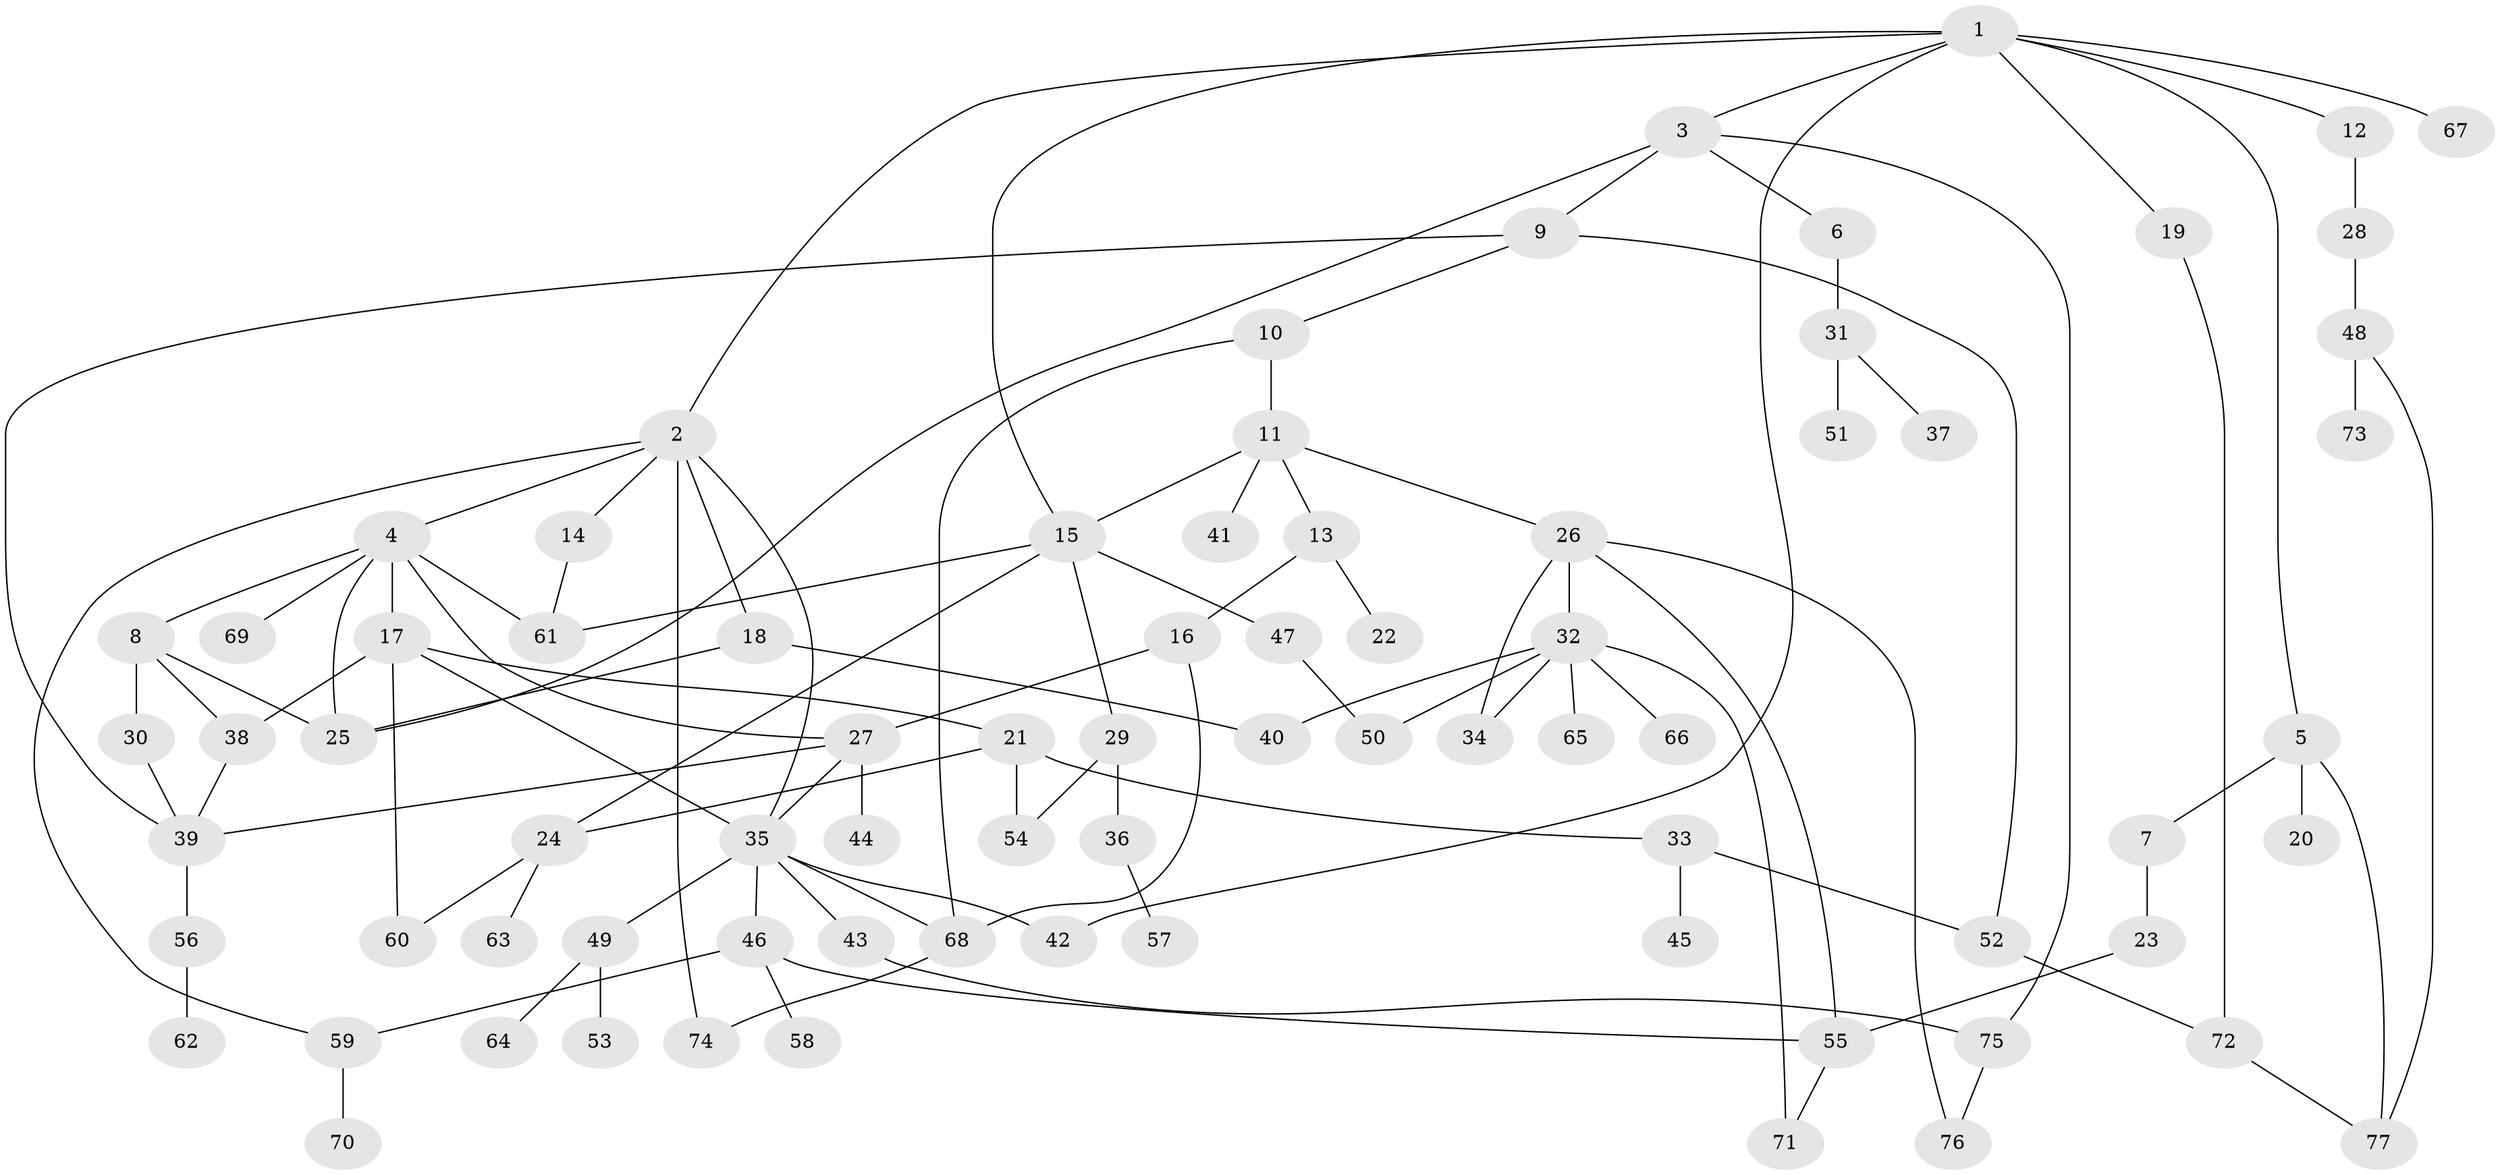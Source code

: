 // coarse degree distribution, {7: 0.037037037037037035, 6: 0.037037037037037035, 4: 0.16666666666666666, 2: 0.2222222222222222, 5: 0.05555555555555555, 3: 0.25925925925925924, 1: 0.2037037037037037, 8: 0.018518518518518517}
// Generated by graph-tools (version 1.1) at 2025/49/03/04/25 22:49:11]
// undirected, 77 vertices, 109 edges
graph export_dot {
  node [color=gray90,style=filled];
  1;
  2;
  3;
  4;
  5;
  6;
  7;
  8;
  9;
  10;
  11;
  12;
  13;
  14;
  15;
  16;
  17;
  18;
  19;
  20;
  21;
  22;
  23;
  24;
  25;
  26;
  27;
  28;
  29;
  30;
  31;
  32;
  33;
  34;
  35;
  36;
  37;
  38;
  39;
  40;
  41;
  42;
  43;
  44;
  45;
  46;
  47;
  48;
  49;
  50;
  51;
  52;
  53;
  54;
  55;
  56;
  57;
  58;
  59;
  60;
  61;
  62;
  63;
  64;
  65;
  66;
  67;
  68;
  69;
  70;
  71;
  72;
  73;
  74;
  75;
  76;
  77;
  1 -- 2;
  1 -- 3;
  1 -- 5;
  1 -- 12;
  1 -- 15;
  1 -- 19;
  1 -- 42;
  1 -- 67;
  2 -- 4;
  2 -- 14;
  2 -- 18;
  2 -- 59;
  2 -- 74;
  2 -- 35;
  3 -- 6;
  3 -- 9;
  3 -- 75;
  3 -- 25;
  4 -- 8;
  4 -- 17;
  4 -- 27;
  4 -- 61;
  4 -- 69;
  4 -- 25;
  5 -- 7;
  5 -- 20;
  5 -- 77;
  6 -- 31;
  7 -- 23;
  8 -- 30;
  8 -- 25;
  8 -- 38;
  9 -- 10;
  9 -- 52;
  9 -- 39;
  10 -- 11;
  10 -- 68;
  11 -- 13;
  11 -- 26;
  11 -- 41;
  11 -- 15;
  12 -- 28;
  13 -- 16;
  13 -- 22;
  14 -- 61;
  15 -- 29;
  15 -- 47;
  15 -- 24;
  15 -- 61;
  16 -- 27;
  16 -- 68;
  17 -- 21;
  17 -- 38;
  17 -- 60;
  17 -- 35;
  18 -- 25;
  18 -- 40;
  19 -- 72;
  21 -- 24;
  21 -- 33;
  21 -- 54;
  23 -- 55;
  24 -- 63;
  24 -- 60;
  26 -- 32;
  26 -- 34;
  26 -- 76;
  26 -- 55;
  27 -- 35;
  27 -- 39;
  27 -- 44;
  28 -- 48;
  29 -- 36;
  29 -- 54;
  30 -- 39;
  31 -- 37;
  31 -- 51;
  32 -- 40;
  32 -- 65;
  32 -- 66;
  32 -- 71;
  32 -- 50;
  32 -- 34;
  33 -- 45;
  33 -- 52;
  35 -- 43;
  35 -- 46;
  35 -- 49;
  35 -- 68;
  35 -- 42;
  36 -- 57;
  38 -- 39;
  39 -- 56;
  43 -- 75;
  46 -- 58;
  46 -- 55;
  46 -- 59;
  47 -- 50;
  48 -- 73;
  48 -- 77;
  49 -- 53;
  49 -- 64;
  52 -- 72;
  55 -- 71;
  56 -- 62;
  59 -- 70;
  68 -- 74;
  72 -- 77;
  75 -- 76;
}
